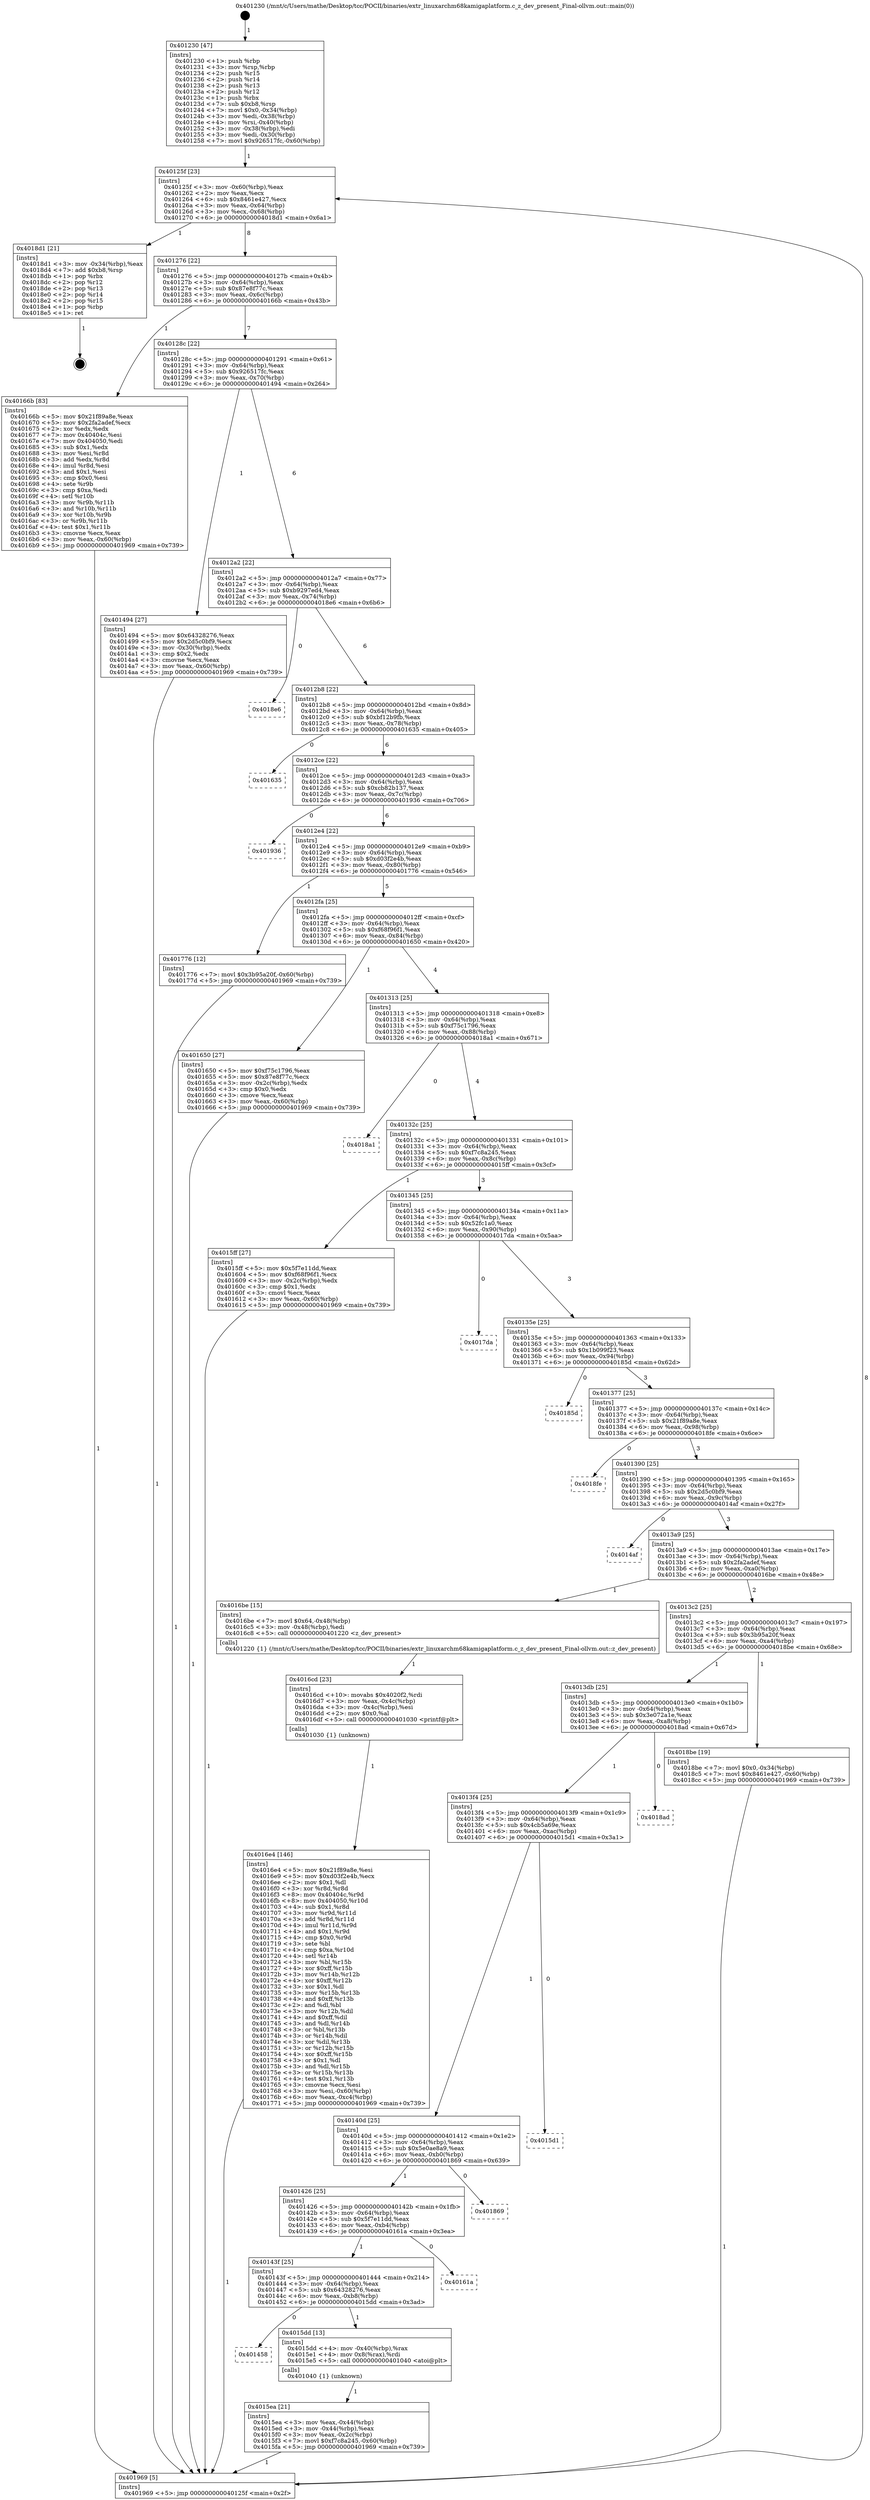 digraph "0x401230" {
  label = "0x401230 (/mnt/c/Users/mathe/Desktop/tcc/POCII/binaries/extr_linuxarchm68kamigaplatform.c_z_dev_present_Final-ollvm.out::main(0))"
  labelloc = "t"
  node[shape=record]

  Entry [label="",width=0.3,height=0.3,shape=circle,fillcolor=black,style=filled]
  "0x40125f" [label="{
     0x40125f [23]\l
     | [instrs]\l
     &nbsp;&nbsp;0x40125f \<+3\>: mov -0x60(%rbp),%eax\l
     &nbsp;&nbsp;0x401262 \<+2\>: mov %eax,%ecx\l
     &nbsp;&nbsp;0x401264 \<+6\>: sub $0x8461e427,%ecx\l
     &nbsp;&nbsp;0x40126a \<+3\>: mov %eax,-0x64(%rbp)\l
     &nbsp;&nbsp;0x40126d \<+3\>: mov %ecx,-0x68(%rbp)\l
     &nbsp;&nbsp;0x401270 \<+6\>: je 00000000004018d1 \<main+0x6a1\>\l
  }"]
  "0x4018d1" [label="{
     0x4018d1 [21]\l
     | [instrs]\l
     &nbsp;&nbsp;0x4018d1 \<+3\>: mov -0x34(%rbp),%eax\l
     &nbsp;&nbsp;0x4018d4 \<+7\>: add $0xb8,%rsp\l
     &nbsp;&nbsp;0x4018db \<+1\>: pop %rbx\l
     &nbsp;&nbsp;0x4018dc \<+2\>: pop %r12\l
     &nbsp;&nbsp;0x4018de \<+2\>: pop %r13\l
     &nbsp;&nbsp;0x4018e0 \<+2\>: pop %r14\l
     &nbsp;&nbsp;0x4018e2 \<+2\>: pop %r15\l
     &nbsp;&nbsp;0x4018e4 \<+1\>: pop %rbp\l
     &nbsp;&nbsp;0x4018e5 \<+1\>: ret\l
  }"]
  "0x401276" [label="{
     0x401276 [22]\l
     | [instrs]\l
     &nbsp;&nbsp;0x401276 \<+5\>: jmp 000000000040127b \<main+0x4b\>\l
     &nbsp;&nbsp;0x40127b \<+3\>: mov -0x64(%rbp),%eax\l
     &nbsp;&nbsp;0x40127e \<+5\>: sub $0x87e8f77c,%eax\l
     &nbsp;&nbsp;0x401283 \<+3\>: mov %eax,-0x6c(%rbp)\l
     &nbsp;&nbsp;0x401286 \<+6\>: je 000000000040166b \<main+0x43b\>\l
  }"]
  Exit [label="",width=0.3,height=0.3,shape=circle,fillcolor=black,style=filled,peripheries=2]
  "0x40166b" [label="{
     0x40166b [83]\l
     | [instrs]\l
     &nbsp;&nbsp;0x40166b \<+5\>: mov $0x21f89a8e,%eax\l
     &nbsp;&nbsp;0x401670 \<+5\>: mov $0x2fa2adef,%ecx\l
     &nbsp;&nbsp;0x401675 \<+2\>: xor %edx,%edx\l
     &nbsp;&nbsp;0x401677 \<+7\>: mov 0x40404c,%esi\l
     &nbsp;&nbsp;0x40167e \<+7\>: mov 0x404050,%edi\l
     &nbsp;&nbsp;0x401685 \<+3\>: sub $0x1,%edx\l
     &nbsp;&nbsp;0x401688 \<+3\>: mov %esi,%r8d\l
     &nbsp;&nbsp;0x40168b \<+3\>: add %edx,%r8d\l
     &nbsp;&nbsp;0x40168e \<+4\>: imul %r8d,%esi\l
     &nbsp;&nbsp;0x401692 \<+3\>: and $0x1,%esi\l
     &nbsp;&nbsp;0x401695 \<+3\>: cmp $0x0,%esi\l
     &nbsp;&nbsp;0x401698 \<+4\>: sete %r9b\l
     &nbsp;&nbsp;0x40169c \<+3\>: cmp $0xa,%edi\l
     &nbsp;&nbsp;0x40169f \<+4\>: setl %r10b\l
     &nbsp;&nbsp;0x4016a3 \<+3\>: mov %r9b,%r11b\l
     &nbsp;&nbsp;0x4016a6 \<+3\>: and %r10b,%r11b\l
     &nbsp;&nbsp;0x4016a9 \<+3\>: xor %r10b,%r9b\l
     &nbsp;&nbsp;0x4016ac \<+3\>: or %r9b,%r11b\l
     &nbsp;&nbsp;0x4016af \<+4\>: test $0x1,%r11b\l
     &nbsp;&nbsp;0x4016b3 \<+3\>: cmovne %ecx,%eax\l
     &nbsp;&nbsp;0x4016b6 \<+3\>: mov %eax,-0x60(%rbp)\l
     &nbsp;&nbsp;0x4016b9 \<+5\>: jmp 0000000000401969 \<main+0x739\>\l
  }"]
  "0x40128c" [label="{
     0x40128c [22]\l
     | [instrs]\l
     &nbsp;&nbsp;0x40128c \<+5\>: jmp 0000000000401291 \<main+0x61\>\l
     &nbsp;&nbsp;0x401291 \<+3\>: mov -0x64(%rbp),%eax\l
     &nbsp;&nbsp;0x401294 \<+5\>: sub $0x926517fc,%eax\l
     &nbsp;&nbsp;0x401299 \<+3\>: mov %eax,-0x70(%rbp)\l
     &nbsp;&nbsp;0x40129c \<+6\>: je 0000000000401494 \<main+0x264\>\l
  }"]
  "0x4016e4" [label="{
     0x4016e4 [146]\l
     | [instrs]\l
     &nbsp;&nbsp;0x4016e4 \<+5\>: mov $0x21f89a8e,%esi\l
     &nbsp;&nbsp;0x4016e9 \<+5\>: mov $0xd03f2e4b,%ecx\l
     &nbsp;&nbsp;0x4016ee \<+2\>: mov $0x1,%dl\l
     &nbsp;&nbsp;0x4016f0 \<+3\>: xor %r8d,%r8d\l
     &nbsp;&nbsp;0x4016f3 \<+8\>: mov 0x40404c,%r9d\l
     &nbsp;&nbsp;0x4016fb \<+8\>: mov 0x404050,%r10d\l
     &nbsp;&nbsp;0x401703 \<+4\>: sub $0x1,%r8d\l
     &nbsp;&nbsp;0x401707 \<+3\>: mov %r9d,%r11d\l
     &nbsp;&nbsp;0x40170a \<+3\>: add %r8d,%r11d\l
     &nbsp;&nbsp;0x40170d \<+4\>: imul %r11d,%r9d\l
     &nbsp;&nbsp;0x401711 \<+4\>: and $0x1,%r9d\l
     &nbsp;&nbsp;0x401715 \<+4\>: cmp $0x0,%r9d\l
     &nbsp;&nbsp;0x401719 \<+3\>: sete %bl\l
     &nbsp;&nbsp;0x40171c \<+4\>: cmp $0xa,%r10d\l
     &nbsp;&nbsp;0x401720 \<+4\>: setl %r14b\l
     &nbsp;&nbsp;0x401724 \<+3\>: mov %bl,%r15b\l
     &nbsp;&nbsp;0x401727 \<+4\>: xor $0xff,%r15b\l
     &nbsp;&nbsp;0x40172b \<+3\>: mov %r14b,%r12b\l
     &nbsp;&nbsp;0x40172e \<+4\>: xor $0xff,%r12b\l
     &nbsp;&nbsp;0x401732 \<+3\>: xor $0x1,%dl\l
     &nbsp;&nbsp;0x401735 \<+3\>: mov %r15b,%r13b\l
     &nbsp;&nbsp;0x401738 \<+4\>: and $0xff,%r13b\l
     &nbsp;&nbsp;0x40173c \<+2\>: and %dl,%bl\l
     &nbsp;&nbsp;0x40173e \<+3\>: mov %r12b,%dil\l
     &nbsp;&nbsp;0x401741 \<+4\>: and $0xff,%dil\l
     &nbsp;&nbsp;0x401745 \<+3\>: and %dl,%r14b\l
     &nbsp;&nbsp;0x401748 \<+3\>: or %bl,%r13b\l
     &nbsp;&nbsp;0x40174b \<+3\>: or %r14b,%dil\l
     &nbsp;&nbsp;0x40174e \<+3\>: xor %dil,%r13b\l
     &nbsp;&nbsp;0x401751 \<+3\>: or %r12b,%r15b\l
     &nbsp;&nbsp;0x401754 \<+4\>: xor $0xff,%r15b\l
     &nbsp;&nbsp;0x401758 \<+3\>: or $0x1,%dl\l
     &nbsp;&nbsp;0x40175b \<+3\>: and %dl,%r15b\l
     &nbsp;&nbsp;0x40175e \<+3\>: or %r15b,%r13b\l
     &nbsp;&nbsp;0x401761 \<+4\>: test $0x1,%r13b\l
     &nbsp;&nbsp;0x401765 \<+3\>: cmovne %ecx,%esi\l
     &nbsp;&nbsp;0x401768 \<+3\>: mov %esi,-0x60(%rbp)\l
     &nbsp;&nbsp;0x40176b \<+6\>: mov %eax,-0xc4(%rbp)\l
     &nbsp;&nbsp;0x401771 \<+5\>: jmp 0000000000401969 \<main+0x739\>\l
  }"]
  "0x401494" [label="{
     0x401494 [27]\l
     | [instrs]\l
     &nbsp;&nbsp;0x401494 \<+5\>: mov $0x64328276,%eax\l
     &nbsp;&nbsp;0x401499 \<+5\>: mov $0x2d5c0bf9,%ecx\l
     &nbsp;&nbsp;0x40149e \<+3\>: mov -0x30(%rbp),%edx\l
     &nbsp;&nbsp;0x4014a1 \<+3\>: cmp $0x2,%edx\l
     &nbsp;&nbsp;0x4014a4 \<+3\>: cmovne %ecx,%eax\l
     &nbsp;&nbsp;0x4014a7 \<+3\>: mov %eax,-0x60(%rbp)\l
     &nbsp;&nbsp;0x4014aa \<+5\>: jmp 0000000000401969 \<main+0x739\>\l
  }"]
  "0x4012a2" [label="{
     0x4012a2 [22]\l
     | [instrs]\l
     &nbsp;&nbsp;0x4012a2 \<+5\>: jmp 00000000004012a7 \<main+0x77\>\l
     &nbsp;&nbsp;0x4012a7 \<+3\>: mov -0x64(%rbp),%eax\l
     &nbsp;&nbsp;0x4012aa \<+5\>: sub $0xb9297ed4,%eax\l
     &nbsp;&nbsp;0x4012af \<+3\>: mov %eax,-0x74(%rbp)\l
     &nbsp;&nbsp;0x4012b2 \<+6\>: je 00000000004018e6 \<main+0x6b6\>\l
  }"]
  "0x401969" [label="{
     0x401969 [5]\l
     | [instrs]\l
     &nbsp;&nbsp;0x401969 \<+5\>: jmp 000000000040125f \<main+0x2f\>\l
  }"]
  "0x401230" [label="{
     0x401230 [47]\l
     | [instrs]\l
     &nbsp;&nbsp;0x401230 \<+1\>: push %rbp\l
     &nbsp;&nbsp;0x401231 \<+3\>: mov %rsp,%rbp\l
     &nbsp;&nbsp;0x401234 \<+2\>: push %r15\l
     &nbsp;&nbsp;0x401236 \<+2\>: push %r14\l
     &nbsp;&nbsp;0x401238 \<+2\>: push %r13\l
     &nbsp;&nbsp;0x40123a \<+2\>: push %r12\l
     &nbsp;&nbsp;0x40123c \<+1\>: push %rbx\l
     &nbsp;&nbsp;0x40123d \<+7\>: sub $0xb8,%rsp\l
     &nbsp;&nbsp;0x401244 \<+7\>: movl $0x0,-0x34(%rbp)\l
     &nbsp;&nbsp;0x40124b \<+3\>: mov %edi,-0x38(%rbp)\l
     &nbsp;&nbsp;0x40124e \<+4\>: mov %rsi,-0x40(%rbp)\l
     &nbsp;&nbsp;0x401252 \<+3\>: mov -0x38(%rbp),%edi\l
     &nbsp;&nbsp;0x401255 \<+3\>: mov %edi,-0x30(%rbp)\l
     &nbsp;&nbsp;0x401258 \<+7\>: movl $0x926517fc,-0x60(%rbp)\l
  }"]
  "0x4016cd" [label="{
     0x4016cd [23]\l
     | [instrs]\l
     &nbsp;&nbsp;0x4016cd \<+10\>: movabs $0x4020f2,%rdi\l
     &nbsp;&nbsp;0x4016d7 \<+3\>: mov %eax,-0x4c(%rbp)\l
     &nbsp;&nbsp;0x4016da \<+3\>: mov -0x4c(%rbp),%esi\l
     &nbsp;&nbsp;0x4016dd \<+2\>: mov $0x0,%al\l
     &nbsp;&nbsp;0x4016df \<+5\>: call 0000000000401030 \<printf@plt\>\l
     | [calls]\l
     &nbsp;&nbsp;0x401030 \{1\} (unknown)\l
  }"]
  "0x4018e6" [label="{
     0x4018e6\l
  }", style=dashed]
  "0x4012b8" [label="{
     0x4012b8 [22]\l
     | [instrs]\l
     &nbsp;&nbsp;0x4012b8 \<+5\>: jmp 00000000004012bd \<main+0x8d\>\l
     &nbsp;&nbsp;0x4012bd \<+3\>: mov -0x64(%rbp),%eax\l
     &nbsp;&nbsp;0x4012c0 \<+5\>: sub $0xbf12b9fb,%eax\l
     &nbsp;&nbsp;0x4012c5 \<+3\>: mov %eax,-0x78(%rbp)\l
     &nbsp;&nbsp;0x4012c8 \<+6\>: je 0000000000401635 \<main+0x405\>\l
  }"]
  "0x4015ea" [label="{
     0x4015ea [21]\l
     | [instrs]\l
     &nbsp;&nbsp;0x4015ea \<+3\>: mov %eax,-0x44(%rbp)\l
     &nbsp;&nbsp;0x4015ed \<+3\>: mov -0x44(%rbp),%eax\l
     &nbsp;&nbsp;0x4015f0 \<+3\>: mov %eax,-0x2c(%rbp)\l
     &nbsp;&nbsp;0x4015f3 \<+7\>: movl $0xf7c8a245,-0x60(%rbp)\l
     &nbsp;&nbsp;0x4015fa \<+5\>: jmp 0000000000401969 \<main+0x739\>\l
  }"]
  "0x401635" [label="{
     0x401635\l
  }", style=dashed]
  "0x4012ce" [label="{
     0x4012ce [22]\l
     | [instrs]\l
     &nbsp;&nbsp;0x4012ce \<+5\>: jmp 00000000004012d3 \<main+0xa3\>\l
     &nbsp;&nbsp;0x4012d3 \<+3\>: mov -0x64(%rbp),%eax\l
     &nbsp;&nbsp;0x4012d6 \<+5\>: sub $0xcb82b137,%eax\l
     &nbsp;&nbsp;0x4012db \<+3\>: mov %eax,-0x7c(%rbp)\l
     &nbsp;&nbsp;0x4012de \<+6\>: je 0000000000401936 \<main+0x706\>\l
  }"]
  "0x401458" [label="{
     0x401458\l
  }", style=dashed]
  "0x401936" [label="{
     0x401936\l
  }", style=dashed]
  "0x4012e4" [label="{
     0x4012e4 [22]\l
     | [instrs]\l
     &nbsp;&nbsp;0x4012e4 \<+5\>: jmp 00000000004012e9 \<main+0xb9\>\l
     &nbsp;&nbsp;0x4012e9 \<+3\>: mov -0x64(%rbp),%eax\l
     &nbsp;&nbsp;0x4012ec \<+5\>: sub $0xd03f2e4b,%eax\l
     &nbsp;&nbsp;0x4012f1 \<+3\>: mov %eax,-0x80(%rbp)\l
     &nbsp;&nbsp;0x4012f4 \<+6\>: je 0000000000401776 \<main+0x546\>\l
  }"]
  "0x4015dd" [label="{
     0x4015dd [13]\l
     | [instrs]\l
     &nbsp;&nbsp;0x4015dd \<+4\>: mov -0x40(%rbp),%rax\l
     &nbsp;&nbsp;0x4015e1 \<+4\>: mov 0x8(%rax),%rdi\l
     &nbsp;&nbsp;0x4015e5 \<+5\>: call 0000000000401040 \<atoi@plt\>\l
     | [calls]\l
     &nbsp;&nbsp;0x401040 \{1\} (unknown)\l
  }"]
  "0x401776" [label="{
     0x401776 [12]\l
     | [instrs]\l
     &nbsp;&nbsp;0x401776 \<+7\>: movl $0x3b95a20f,-0x60(%rbp)\l
     &nbsp;&nbsp;0x40177d \<+5\>: jmp 0000000000401969 \<main+0x739\>\l
  }"]
  "0x4012fa" [label="{
     0x4012fa [25]\l
     | [instrs]\l
     &nbsp;&nbsp;0x4012fa \<+5\>: jmp 00000000004012ff \<main+0xcf\>\l
     &nbsp;&nbsp;0x4012ff \<+3\>: mov -0x64(%rbp),%eax\l
     &nbsp;&nbsp;0x401302 \<+5\>: sub $0xf68f96f1,%eax\l
     &nbsp;&nbsp;0x401307 \<+6\>: mov %eax,-0x84(%rbp)\l
     &nbsp;&nbsp;0x40130d \<+6\>: je 0000000000401650 \<main+0x420\>\l
  }"]
  "0x40143f" [label="{
     0x40143f [25]\l
     | [instrs]\l
     &nbsp;&nbsp;0x40143f \<+5\>: jmp 0000000000401444 \<main+0x214\>\l
     &nbsp;&nbsp;0x401444 \<+3\>: mov -0x64(%rbp),%eax\l
     &nbsp;&nbsp;0x401447 \<+5\>: sub $0x64328276,%eax\l
     &nbsp;&nbsp;0x40144c \<+6\>: mov %eax,-0xb8(%rbp)\l
     &nbsp;&nbsp;0x401452 \<+6\>: je 00000000004015dd \<main+0x3ad\>\l
  }"]
  "0x401650" [label="{
     0x401650 [27]\l
     | [instrs]\l
     &nbsp;&nbsp;0x401650 \<+5\>: mov $0xf75c1796,%eax\l
     &nbsp;&nbsp;0x401655 \<+5\>: mov $0x87e8f77c,%ecx\l
     &nbsp;&nbsp;0x40165a \<+3\>: mov -0x2c(%rbp),%edx\l
     &nbsp;&nbsp;0x40165d \<+3\>: cmp $0x0,%edx\l
     &nbsp;&nbsp;0x401660 \<+3\>: cmove %ecx,%eax\l
     &nbsp;&nbsp;0x401663 \<+3\>: mov %eax,-0x60(%rbp)\l
     &nbsp;&nbsp;0x401666 \<+5\>: jmp 0000000000401969 \<main+0x739\>\l
  }"]
  "0x401313" [label="{
     0x401313 [25]\l
     | [instrs]\l
     &nbsp;&nbsp;0x401313 \<+5\>: jmp 0000000000401318 \<main+0xe8\>\l
     &nbsp;&nbsp;0x401318 \<+3\>: mov -0x64(%rbp),%eax\l
     &nbsp;&nbsp;0x40131b \<+5\>: sub $0xf75c1796,%eax\l
     &nbsp;&nbsp;0x401320 \<+6\>: mov %eax,-0x88(%rbp)\l
     &nbsp;&nbsp;0x401326 \<+6\>: je 00000000004018a1 \<main+0x671\>\l
  }"]
  "0x40161a" [label="{
     0x40161a\l
  }", style=dashed]
  "0x4018a1" [label="{
     0x4018a1\l
  }", style=dashed]
  "0x40132c" [label="{
     0x40132c [25]\l
     | [instrs]\l
     &nbsp;&nbsp;0x40132c \<+5\>: jmp 0000000000401331 \<main+0x101\>\l
     &nbsp;&nbsp;0x401331 \<+3\>: mov -0x64(%rbp),%eax\l
     &nbsp;&nbsp;0x401334 \<+5\>: sub $0xf7c8a245,%eax\l
     &nbsp;&nbsp;0x401339 \<+6\>: mov %eax,-0x8c(%rbp)\l
     &nbsp;&nbsp;0x40133f \<+6\>: je 00000000004015ff \<main+0x3cf\>\l
  }"]
  "0x401426" [label="{
     0x401426 [25]\l
     | [instrs]\l
     &nbsp;&nbsp;0x401426 \<+5\>: jmp 000000000040142b \<main+0x1fb\>\l
     &nbsp;&nbsp;0x40142b \<+3\>: mov -0x64(%rbp),%eax\l
     &nbsp;&nbsp;0x40142e \<+5\>: sub $0x5f7e11dd,%eax\l
     &nbsp;&nbsp;0x401433 \<+6\>: mov %eax,-0xb4(%rbp)\l
     &nbsp;&nbsp;0x401439 \<+6\>: je 000000000040161a \<main+0x3ea\>\l
  }"]
  "0x4015ff" [label="{
     0x4015ff [27]\l
     | [instrs]\l
     &nbsp;&nbsp;0x4015ff \<+5\>: mov $0x5f7e11dd,%eax\l
     &nbsp;&nbsp;0x401604 \<+5\>: mov $0xf68f96f1,%ecx\l
     &nbsp;&nbsp;0x401609 \<+3\>: mov -0x2c(%rbp),%edx\l
     &nbsp;&nbsp;0x40160c \<+3\>: cmp $0x1,%edx\l
     &nbsp;&nbsp;0x40160f \<+3\>: cmovl %ecx,%eax\l
     &nbsp;&nbsp;0x401612 \<+3\>: mov %eax,-0x60(%rbp)\l
     &nbsp;&nbsp;0x401615 \<+5\>: jmp 0000000000401969 \<main+0x739\>\l
  }"]
  "0x401345" [label="{
     0x401345 [25]\l
     | [instrs]\l
     &nbsp;&nbsp;0x401345 \<+5\>: jmp 000000000040134a \<main+0x11a\>\l
     &nbsp;&nbsp;0x40134a \<+3\>: mov -0x64(%rbp),%eax\l
     &nbsp;&nbsp;0x40134d \<+5\>: sub $0x52fc1a0,%eax\l
     &nbsp;&nbsp;0x401352 \<+6\>: mov %eax,-0x90(%rbp)\l
     &nbsp;&nbsp;0x401358 \<+6\>: je 00000000004017da \<main+0x5aa\>\l
  }"]
  "0x401869" [label="{
     0x401869\l
  }", style=dashed]
  "0x4017da" [label="{
     0x4017da\l
  }", style=dashed]
  "0x40135e" [label="{
     0x40135e [25]\l
     | [instrs]\l
     &nbsp;&nbsp;0x40135e \<+5\>: jmp 0000000000401363 \<main+0x133\>\l
     &nbsp;&nbsp;0x401363 \<+3\>: mov -0x64(%rbp),%eax\l
     &nbsp;&nbsp;0x401366 \<+5\>: sub $0x1b099f23,%eax\l
     &nbsp;&nbsp;0x40136b \<+6\>: mov %eax,-0x94(%rbp)\l
     &nbsp;&nbsp;0x401371 \<+6\>: je 000000000040185d \<main+0x62d\>\l
  }"]
  "0x40140d" [label="{
     0x40140d [25]\l
     | [instrs]\l
     &nbsp;&nbsp;0x40140d \<+5\>: jmp 0000000000401412 \<main+0x1e2\>\l
     &nbsp;&nbsp;0x401412 \<+3\>: mov -0x64(%rbp),%eax\l
     &nbsp;&nbsp;0x401415 \<+5\>: sub $0x5e0ae8a9,%eax\l
     &nbsp;&nbsp;0x40141a \<+6\>: mov %eax,-0xb0(%rbp)\l
     &nbsp;&nbsp;0x401420 \<+6\>: je 0000000000401869 \<main+0x639\>\l
  }"]
  "0x40185d" [label="{
     0x40185d\l
  }", style=dashed]
  "0x401377" [label="{
     0x401377 [25]\l
     | [instrs]\l
     &nbsp;&nbsp;0x401377 \<+5\>: jmp 000000000040137c \<main+0x14c\>\l
     &nbsp;&nbsp;0x40137c \<+3\>: mov -0x64(%rbp),%eax\l
     &nbsp;&nbsp;0x40137f \<+5\>: sub $0x21f89a8e,%eax\l
     &nbsp;&nbsp;0x401384 \<+6\>: mov %eax,-0x98(%rbp)\l
     &nbsp;&nbsp;0x40138a \<+6\>: je 00000000004018fe \<main+0x6ce\>\l
  }"]
  "0x4015d1" [label="{
     0x4015d1\l
  }", style=dashed]
  "0x4018fe" [label="{
     0x4018fe\l
  }", style=dashed]
  "0x401390" [label="{
     0x401390 [25]\l
     | [instrs]\l
     &nbsp;&nbsp;0x401390 \<+5\>: jmp 0000000000401395 \<main+0x165\>\l
     &nbsp;&nbsp;0x401395 \<+3\>: mov -0x64(%rbp),%eax\l
     &nbsp;&nbsp;0x401398 \<+5\>: sub $0x2d5c0bf9,%eax\l
     &nbsp;&nbsp;0x40139d \<+6\>: mov %eax,-0x9c(%rbp)\l
     &nbsp;&nbsp;0x4013a3 \<+6\>: je 00000000004014af \<main+0x27f\>\l
  }"]
  "0x4013f4" [label="{
     0x4013f4 [25]\l
     | [instrs]\l
     &nbsp;&nbsp;0x4013f4 \<+5\>: jmp 00000000004013f9 \<main+0x1c9\>\l
     &nbsp;&nbsp;0x4013f9 \<+3\>: mov -0x64(%rbp),%eax\l
     &nbsp;&nbsp;0x4013fc \<+5\>: sub $0x4cb5a69e,%eax\l
     &nbsp;&nbsp;0x401401 \<+6\>: mov %eax,-0xac(%rbp)\l
     &nbsp;&nbsp;0x401407 \<+6\>: je 00000000004015d1 \<main+0x3a1\>\l
  }"]
  "0x4014af" [label="{
     0x4014af\l
  }", style=dashed]
  "0x4013a9" [label="{
     0x4013a9 [25]\l
     | [instrs]\l
     &nbsp;&nbsp;0x4013a9 \<+5\>: jmp 00000000004013ae \<main+0x17e\>\l
     &nbsp;&nbsp;0x4013ae \<+3\>: mov -0x64(%rbp),%eax\l
     &nbsp;&nbsp;0x4013b1 \<+5\>: sub $0x2fa2adef,%eax\l
     &nbsp;&nbsp;0x4013b6 \<+6\>: mov %eax,-0xa0(%rbp)\l
     &nbsp;&nbsp;0x4013bc \<+6\>: je 00000000004016be \<main+0x48e\>\l
  }"]
  "0x4018ad" [label="{
     0x4018ad\l
  }", style=dashed]
  "0x4016be" [label="{
     0x4016be [15]\l
     | [instrs]\l
     &nbsp;&nbsp;0x4016be \<+7\>: movl $0x64,-0x48(%rbp)\l
     &nbsp;&nbsp;0x4016c5 \<+3\>: mov -0x48(%rbp),%edi\l
     &nbsp;&nbsp;0x4016c8 \<+5\>: call 0000000000401220 \<z_dev_present\>\l
     | [calls]\l
     &nbsp;&nbsp;0x401220 \{1\} (/mnt/c/Users/mathe/Desktop/tcc/POCII/binaries/extr_linuxarchm68kamigaplatform.c_z_dev_present_Final-ollvm.out::z_dev_present)\l
  }"]
  "0x4013c2" [label="{
     0x4013c2 [25]\l
     | [instrs]\l
     &nbsp;&nbsp;0x4013c2 \<+5\>: jmp 00000000004013c7 \<main+0x197\>\l
     &nbsp;&nbsp;0x4013c7 \<+3\>: mov -0x64(%rbp),%eax\l
     &nbsp;&nbsp;0x4013ca \<+5\>: sub $0x3b95a20f,%eax\l
     &nbsp;&nbsp;0x4013cf \<+6\>: mov %eax,-0xa4(%rbp)\l
     &nbsp;&nbsp;0x4013d5 \<+6\>: je 00000000004018be \<main+0x68e\>\l
  }"]
  "0x4013db" [label="{
     0x4013db [25]\l
     | [instrs]\l
     &nbsp;&nbsp;0x4013db \<+5\>: jmp 00000000004013e0 \<main+0x1b0\>\l
     &nbsp;&nbsp;0x4013e0 \<+3\>: mov -0x64(%rbp),%eax\l
     &nbsp;&nbsp;0x4013e3 \<+5\>: sub $0x3e072a1e,%eax\l
     &nbsp;&nbsp;0x4013e8 \<+6\>: mov %eax,-0xa8(%rbp)\l
     &nbsp;&nbsp;0x4013ee \<+6\>: je 00000000004018ad \<main+0x67d\>\l
  }"]
  "0x4018be" [label="{
     0x4018be [19]\l
     | [instrs]\l
     &nbsp;&nbsp;0x4018be \<+7\>: movl $0x0,-0x34(%rbp)\l
     &nbsp;&nbsp;0x4018c5 \<+7\>: movl $0x8461e427,-0x60(%rbp)\l
     &nbsp;&nbsp;0x4018cc \<+5\>: jmp 0000000000401969 \<main+0x739\>\l
  }"]
  Entry -> "0x401230" [label=" 1"]
  "0x40125f" -> "0x4018d1" [label=" 1"]
  "0x40125f" -> "0x401276" [label=" 8"]
  "0x4018d1" -> Exit [label=" 1"]
  "0x401276" -> "0x40166b" [label=" 1"]
  "0x401276" -> "0x40128c" [label=" 7"]
  "0x4018be" -> "0x401969" [label=" 1"]
  "0x40128c" -> "0x401494" [label=" 1"]
  "0x40128c" -> "0x4012a2" [label=" 6"]
  "0x401494" -> "0x401969" [label=" 1"]
  "0x401230" -> "0x40125f" [label=" 1"]
  "0x401969" -> "0x40125f" [label=" 8"]
  "0x401776" -> "0x401969" [label=" 1"]
  "0x4012a2" -> "0x4018e6" [label=" 0"]
  "0x4012a2" -> "0x4012b8" [label=" 6"]
  "0x4016e4" -> "0x401969" [label=" 1"]
  "0x4012b8" -> "0x401635" [label=" 0"]
  "0x4012b8" -> "0x4012ce" [label=" 6"]
  "0x4016cd" -> "0x4016e4" [label=" 1"]
  "0x4012ce" -> "0x401936" [label=" 0"]
  "0x4012ce" -> "0x4012e4" [label=" 6"]
  "0x4016be" -> "0x4016cd" [label=" 1"]
  "0x4012e4" -> "0x401776" [label=" 1"]
  "0x4012e4" -> "0x4012fa" [label=" 5"]
  "0x40166b" -> "0x401969" [label=" 1"]
  "0x4012fa" -> "0x401650" [label=" 1"]
  "0x4012fa" -> "0x401313" [label=" 4"]
  "0x4015ff" -> "0x401969" [label=" 1"]
  "0x401313" -> "0x4018a1" [label=" 0"]
  "0x401313" -> "0x40132c" [label=" 4"]
  "0x4015ea" -> "0x401969" [label=" 1"]
  "0x40132c" -> "0x4015ff" [label=" 1"]
  "0x40132c" -> "0x401345" [label=" 3"]
  "0x40143f" -> "0x401458" [label=" 0"]
  "0x401345" -> "0x4017da" [label=" 0"]
  "0x401345" -> "0x40135e" [label=" 3"]
  "0x40143f" -> "0x4015dd" [label=" 1"]
  "0x40135e" -> "0x40185d" [label=" 0"]
  "0x40135e" -> "0x401377" [label=" 3"]
  "0x401426" -> "0x40143f" [label=" 1"]
  "0x401377" -> "0x4018fe" [label=" 0"]
  "0x401377" -> "0x401390" [label=" 3"]
  "0x401426" -> "0x40161a" [label=" 0"]
  "0x401390" -> "0x4014af" [label=" 0"]
  "0x401390" -> "0x4013a9" [label=" 3"]
  "0x40140d" -> "0x401426" [label=" 1"]
  "0x4013a9" -> "0x4016be" [label=" 1"]
  "0x4013a9" -> "0x4013c2" [label=" 2"]
  "0x40140d" -> "0x401869" [label=" 0"]
  "0x4013c2" -> "0x4018be" [label=" 1"]
  "0x4013c2" -> "0x4013db" [label=" 1"]
  "0x401650" -> "0x401969" [label=" 1"]
  "0x4013db" -> "0x4018ad" [label=" 0"]
  "0x4013db" -> "0x4013f4" [label=" 1"]
  "0x4015dd" -> "0x4015ea" [label=" 1"]
  "0x4013f4" -> "0x4015d1" [label=" 0"]
  "0x4013f4" -> "0x40140d" [label=" 1"]
}
